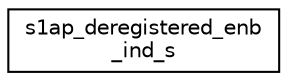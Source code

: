 digraph "Graphical Class Hierarchy"
{
 // LATEX_PDF_SIZE
  edge [fontname="Helvetica",fontsize="10",labelfontname="Helvetica",labelfontsize="10"];
  node [fontname="Helvetica",fontsize="10",shape=record];
  rankdir="LR";
  Node0 [label="s1ap_deregistered_enb\l_ind_s",height=0.2,width=0.4,color="black", fillcolor="white", style="filled",URL="$structs1ap__deregistered__enb__ind__s.html",tooltip=" "];
}
